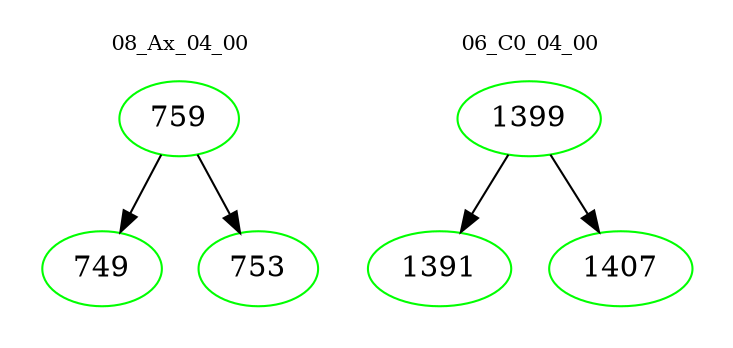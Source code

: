 digraph{
subgraph cluster_0 {
color = white
label = "08_Ax_04_00";
fontsize=10;
T0_759 [label="759", color="green"]
T0_759 -> T0_749 [color="black"]
T0_749 [label="749", color="green"]
T0_759 -> T0_753 [color="black"]
T0_753 [label="753", color="green"]
}
subgraph cluster_1 {
color = white
label = "06_C0_04_00";
fontsize=10;
T1_1399 [label="1399", color="green"]
T1_1399 -> T1_1391 [color="black"]
T1_1391 [label="1391", color="green"]
T1_1399 -> T1_1407 [color="black"]
T1_1407 [label="1407", color="green"]
}
}
